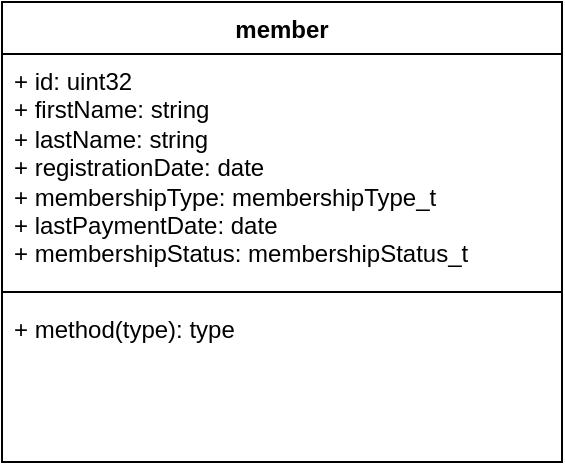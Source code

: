 <mxfile version="24.5.3" type="device">
  <diagram id="C5RBs43oDa-KdzZeNtuy" name="Page-1">
    <mxGraphModel dx="989" dy="509" grid="1" gridSize="10" guides="1" tooltips="1" connect="1" arrows="1" fold="1" page="1" pageScale="1" pageWidth="827" pageHeight="1169" background="none" math="0" shadow="0">
      <root>
        <mxCell id="WIyWlLk6GJQsqaUBKTNV-0" />
        <mxCell id="WIyWlLk6GJQsqaUBKTNV-1" parent="WIyWlLk6GJQsqaUBKTNV-0" />
        <mxCell id="MmBD3X_tBQV6Y8Wt6Qc0-0" value="member" style="swimlane;fontStyle=1;align=center;verticalAlign=top;childLayout=stackLayout;horizontal=1;startSize=26;horizontalStack=0;resizeParent=1;resizeParentMax=0;resizeLast=0;collapsible=1;marginBottom=0;whiteSpace=wrap;html=1;" vertex="1" parent="WIyWlLk6GJQsqaUBKTNV-1">
          <mxGeometry x="160" y="230" width="280" height="230" as="geometry" />
        </mxCell>
        <mxCell id="MmBD3X_tBQV6Y8Wt6Qc0-1" value="+ id: uint32&lt;div&gt;+ firstName: string&lt;/div&gt;&lt;div&gt;+ lastName: string&lt;/div&gt;&lt;div&gt;+ registrationDate: date&lt;/div&gt;&lt;div&gt;+ membershipType: membershipType_t&lt;/div&gt;&lt;div&gt;+ lastPaymentDate: date&lt;/div&gt;&lt;div&gt;+ membershipStatus: membershipStatus_t&lt;/div&gt;" style="text;strokeColor=none;fillColor=none;align=left;verticalAlign=top;spacingLeft=4;spacingRight=4;overflow=hidden;rotatable=0;points=[[0,0.5],[1,0.5]];portConstraint=eastwest;whiteSpace=wrap;html=1;" vertex="1" parent="MmBD3X_tBQV6Y8Wt6Qc0-0">
          <mxGeometry y="26" width="280" height="114" as="geometry" />
        </mxCell>
        <mxCell id="MmBD3X_tBQV6Y8Wt6Qc0-2" value="" style="line;strokeWidth=1;fillColor=none;align=left;verticalAlign=middle;spacingTop=-1;spacingLeft=3;spacingRight=3;rotatable=0;labelPosition=right;points=[];portConstraint=eastwest;strokeColor=inherit;" vertex="1" parent="MmBD3X_tBQV6Y8Wt6Qc0-0">
          <mxGeometry y="140" width="280" height="10" as="geometry" />
        </mxCell>
        <mxCell id="MmBD3X_tBQV6Y8Wt6Qc0-3" value="+ method(type): type&lt;div&gt;&lt;br&gt;&lt;/div&gt;&lt;div&gt;&lt;br&gt;&lt;/div&gt;" style="text;strokeColor=none;fillColor=none;align=left;verticalAlign=top;spacingLeft=4;spacingRight=4;overflow=hidden;rotatable=0;points=[[0,0.5],[1,0.5]];portConstraint=eastwest;whiteSpace=wrap;html=1;" vertex="1" parent="MmBD3X_tBQV6Y8Wt6Qc0-0">
          <mxGeometry y="150" width="280" height="80" as="geometry" />
        </mxCell>
      </root>
    </mxGraphModel>
  </diagram>
</mxfile>
